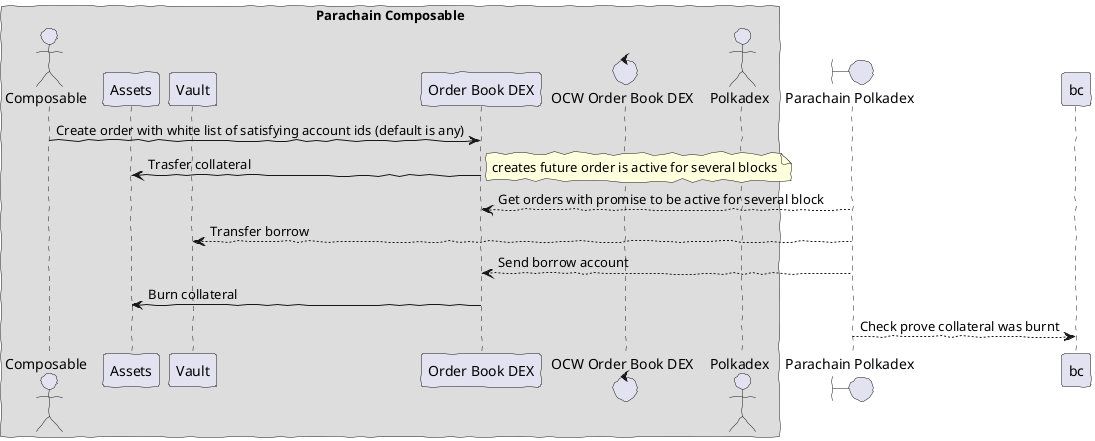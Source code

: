 @startuml
skinparam handwritten true


box "Parachain Composable"
actor Composable as ac
participant "Assets" as pa
participant "Vault" as pv
participant "Order Book DEX" as pd
control "OCW Order Book DEX" as cd
actor Polkadex as ap
end box

boundary "Parachain Polkadex" as bp


ac -> pd : Create order with white list of satisfying account ids (default is any)
pd -> pa : Trasfer collateral
note right
  creates future order is active for several blocks
end note


{block_start} bp --> pd: Get orders with promise to be active for several block
bp --> pv: Transfer borrow
bp --> pd : Send borrow account
{block_end}  pd -> pa : Burn collateral
bp --> bc : Check prove collateral was burnt


@enduml
